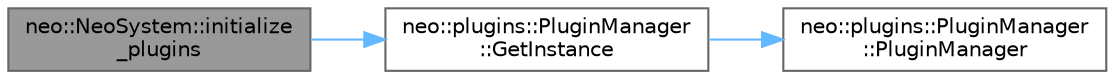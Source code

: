 digraph "neo::NeoSystem::initialize_plugins"
{
 // LATEX_PDF_SIZE
  bgcolor="transparent";
  edge [fontname=Helvetica,fontsize=10,labelfontname=Helvetica,labelfontsize=10];
  node [fontname=Helvetica,fontsize=10,shape=box,height=0.2,width=0.4];
  rankdir="LR";
  Node1 [id="Node000001",label="neo::NeoSystem::initialize\l_plugins",height=0.2,width=0.4,color="gray40", fillcolor="grey60", style="filled", fontcolor="black",tooltip="Initializes the global plugin system."];
  Node1 -> Node2 [id="edge1_Node000001_Node000002",color="steelblue1",style="solid",tooltip=" "];
  Node2 [id="Node000002",label="neo::plugins::PluginManager\l::GetInstance",height=0.2,width=0.4,color="grey40", fillcolor="white", style="filled",URL="$classneo_1_1plugins_1_1_plugin_manager.html#a9468130ac6764b7fc0704396af8d769c",tooltip="Gets the instance."];
  Node2 -> Node3 [id="edge2_Node000002_Node000003",color="steelblue1",style="solid",tooltip=" "];
  Node3 [id="Node000003",label="neo::plugins::PluginManager\l::PluginManager",height=0.2,width=0.4,color="grey40", fillcolor="white", style="filled",URL="$classneo_1_1plugins_1_1_plugin_manager.html#a8d57686b00f21378ede05578d83cf69f",tooltip=" "];
}
